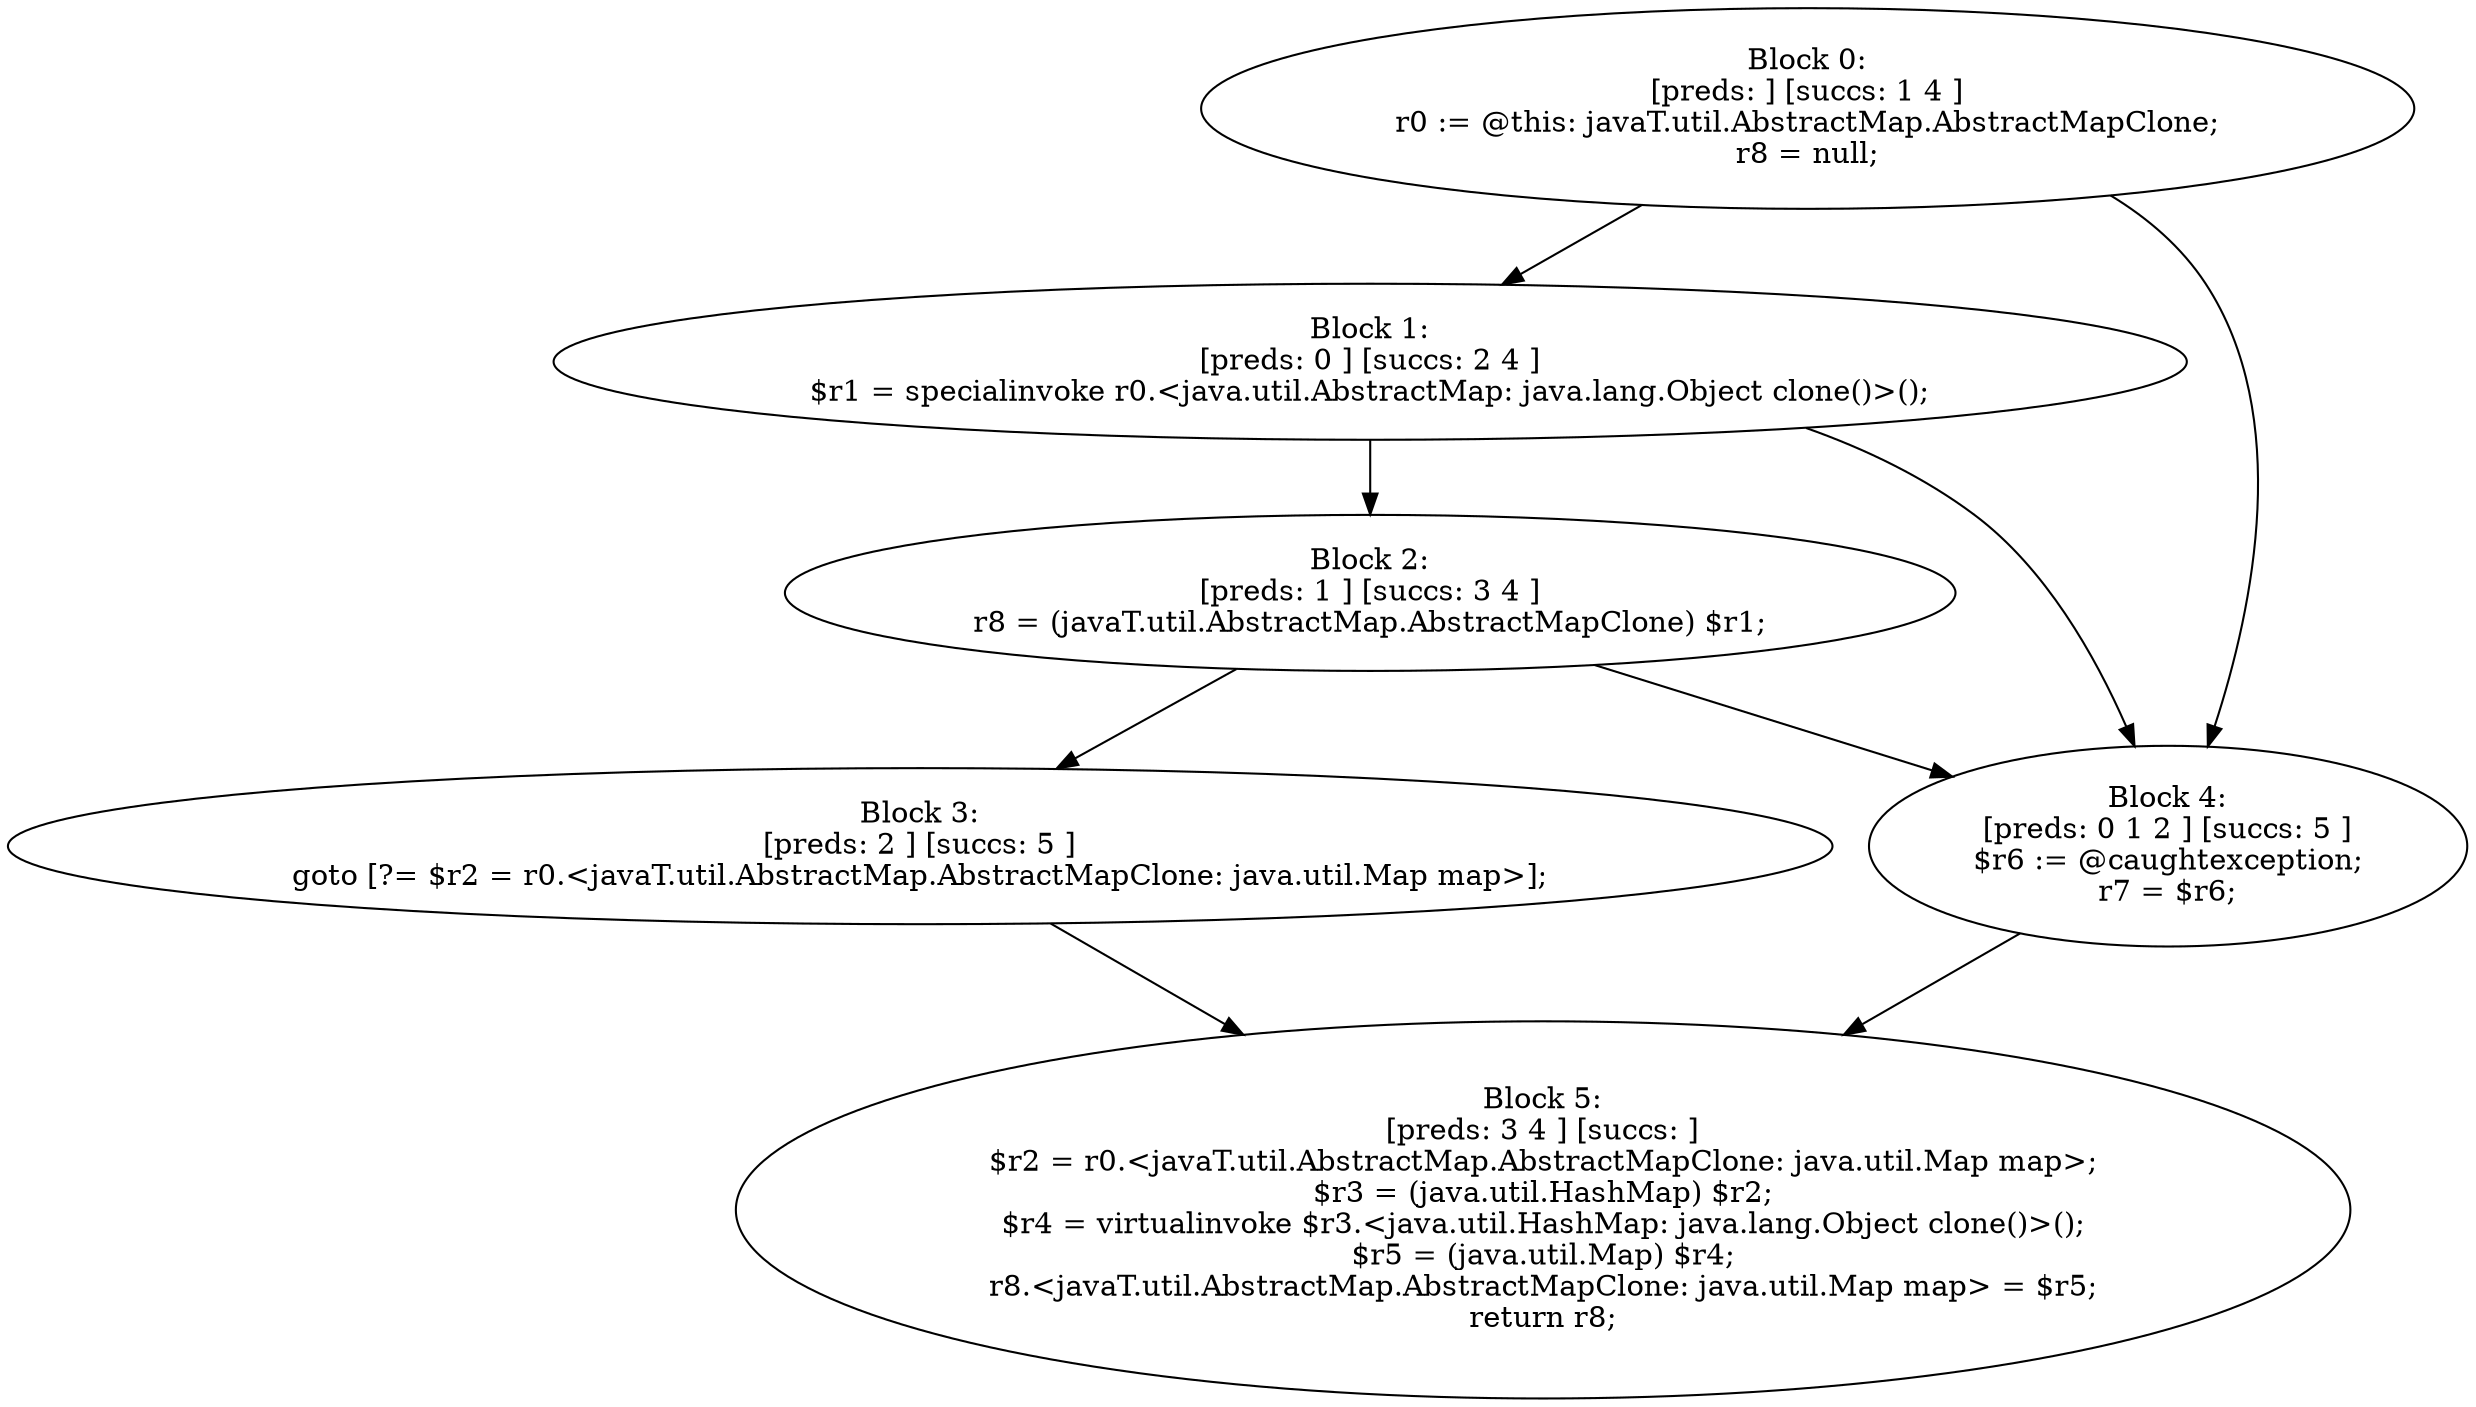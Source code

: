 digraph "unitGraph" {
    "Block 0:
[preds: ] [succs: 1 4 ]
r0 := @this: javaT.util.AbstractMap.AbstractMapClone;
r8 = null;
"
    "Block 1:
[preds: 0 ] [succs: 2 4 ]
$r1 = specialinvoke r0.<java.util.AbstractMap: java.lang.Object clone()>();
"
    "Block 2:
[preds: 1 ] [succs: 3 4 ]
r8 = (javaT.util.AbstractMap.AbstractMapClone) $r1;
"
    "Block 3:
[preds: 2 ] [succs: 5 ]
goto [?= $r2 = r0.<javaT.util.AbstractMap.AbstractMapClone: java.util.Map map>];
"
    "Block 4:
[preds: 0 1 2 ] [succs: 5 ]
$r6 := @caughtexception;
r7 = $r6;
"
    "Block 5:
[preds: 3 4 ] [succs: ]
$r2 = r0.<javaT.util.AbstractMap.AbstractMapClone: java.util.Map map>;
$r3 = (java.util.HashMap) $r2;
$r4 = virtualinvoke $r3.<java.util.HashMap: java.lang.Object clone()>();
$r5 = (java.util.Map) $r4;
r8.<javaT.util.AbstractMap.AbstractMapClone: java.util.Map map> = $r5;
return r8;
"
    "Block 0:
[preds: ] [succs: 1 4 ]
r0 := @this: javaT.util.AbstractMap.AbstractMapClone;
r8 = null;
"->"Block 1:
[preds: 0 ] [succs: 2 4 ]
$r1 = specialinvoke r0.<java.util.AbstractMap: java.lang.Object clone()>();
";
    "Block 0:
[preds: ] [succs: 1 4 ]
r0 := @this: javaT.util.AbstractMap.AbstractMapClone;
r8 = null;
"->"Block 4:
[preds: 0 1 2 ] [succs: 5 ]
$r6 := @caughtexception;
r7 = $r6;
";
    "Block 1:
[preds: 0 ] [succs: 2 4 ]
$r1 = specialinvoke r0.<java.util.AbstractMap: java.lang.Object clone()>();
"->"Block 2:
[preds: 1 ] [succs: 3 4 ]
r8 = (javaT.util.AbstractMap.AbstractMapClone) $r1;
";
    "Block 1:
[preds: 0 ] [succs: 2 4 ]
$r1 = specialinvoke r0.<java.util.AbstractMap: java.lang.Object clone()>();
"->"Block 4:
[preds: 0 1 2 ] [succs: 5 ]
$r6 := @caughtexception;
r7 = $r6;
";
    "Block 2:
[preds: 1 ] [succs: 3 4 ]
r8 = (javaT.util.AbstractMap.AbstractMapClone) $r1;
"->"Block 3:
[preds: 2 ] [succs: 5 ]
goto [?= $r2 = r0.<javaT.util.AbstractMap.AbstractMapClone: java.util.Map map>];
";
    "Block 2:
[preds: 1 ] [succs: 3 4 ]
r8 = (javaT.util.AbstractMap.AbstractMapClone) $r1;
"->"Block 4:
[preds: 0 1 2 ] [succs: 5 ]
$r6 := @caughtexception;
r7 = $r6;
";
    "Block 3:
[preds: 2 ] [succs: 5 ]
goto [?= $r2 = r0.<javaT.util.AbstractMap.AbstractMapClone: java.util.Map map>];
"->"Block 5:
[preds: 3 4 ] [succs: ]
$r2 = r0.<javaT.util.AbstractMap.AbstractMapClone: java.util.Map map>;
$r3 = (java.util.HashMap) $r2;
$r4 = virtualinvoke $r3.<java.util.HashMap: java.lang.Object clone()>();
$r5 = (java.util.Map) $r4;
r8.<javaT.util.AbstractMap.AbstractMapClone: java.util.Map map> = $r5;
return r8;
";
    "Block 4:
[preds: 0 1 2 ] [succs: 5 ]
$r6 := @caughtexception;
r7 = $r6;
"->"Block 5:
[preds: 3 4 ] [succs: ]
$r2 = r0.<javaT.util.AbstractMap.AbstractMapClone: java.util.Map map>;
$r3 = (java.util.HashMap) $r2;
$r4 = virtualinvoke $r3.<java.util.HashMap: java.lang.Object clone()>();
$r5 = (java.util.Map) $r4;
r8.<javaT.util.AbstractMap.AbstractMapClone: java.util.Map map> = $r5;
return r8;
";
}
